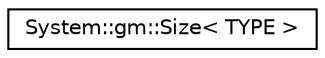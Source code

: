 digraph G
{
  edge [fontname="Helvetica",fontsize="10",labelfontname="Helvetica",labelfontsize="10"];
  node [fontname="Helvetica",fontsize="10",shape=record];
  rankdir="LR";
  Node1 [label="System::gm::Size\< TYPE \>",height=0.2,width=0.4,color="black", fillcolor="white", style="filled",URL="$class_system_1_1gm_1_1_size.html"];
}
